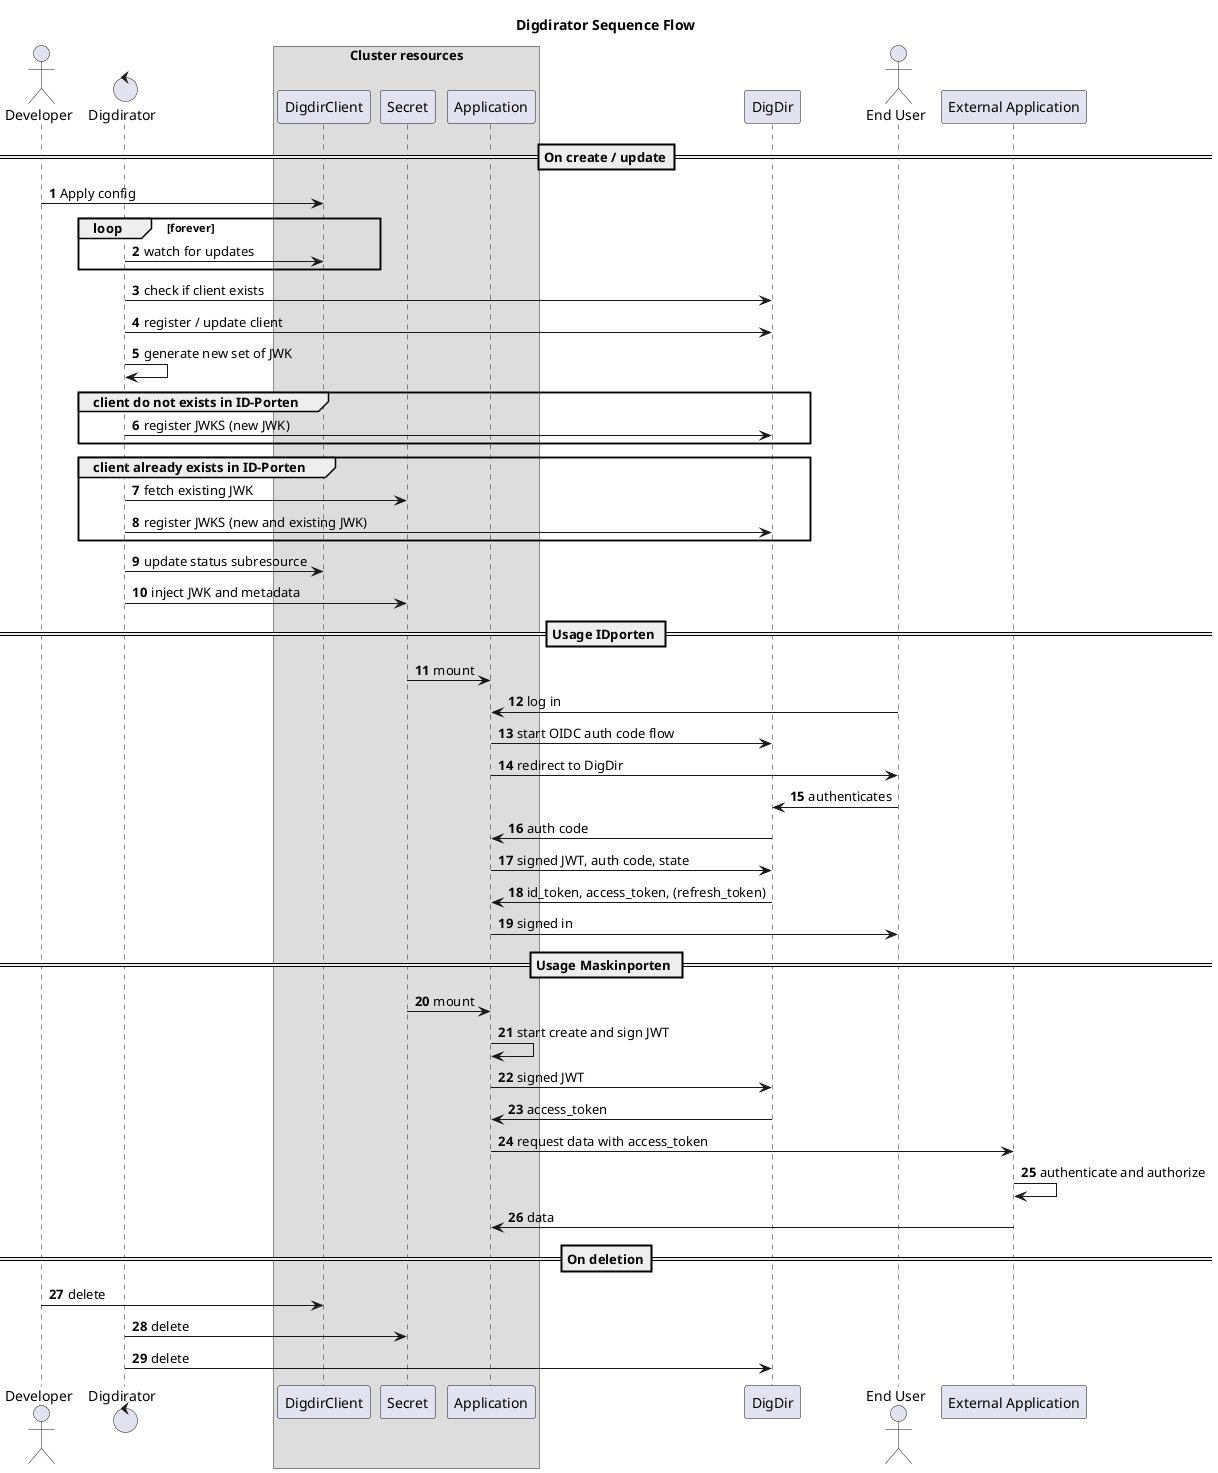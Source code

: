 @startuml component
title Digdirator Sequence Flow
skinparam maxMessageSize 300
autonumber

actor developer as "Developer"
control digdirator as "Digdirator"

box "Cluster resources"
participant DigdirClient
participant Secret
participant Application
end box

participant digdir as "DigDir"
actor enduser as "End User"
participant External as "External Application"

==On create / update==
developer -> DigdirClient: Apply config

loop forever
	digdirator -> DigdirClient: watch for updates
end

digdirator -> digdir: check if client exists
digdirator -> digdir: register / update client
digdirator -> digdirator: generate new set of JWK

group client do not exists in ID-Porten
digdirator -> digdir: register JWKS (new JWK)
end

group client already exists in ID-Porten
    digdirator -> Secret: fetch existing JWK
    digdirator -> digdir: register JWKS (new and existing JWK)
end

digdirator -> DigdirClient: update status subresource
digdirator -> Secret: inject JWK and metadata

== Usage IDporten ==

Secret -> Application: mount
enduser -> Application: log in
Application -> digdir: start OIDC auth code flow
Application -> enduser: redirect to DigDir
enduser -> digdir: authenticates
digdir -> Application: auth code
Application -> digdir: signed JWT, auth code, state
digdir -> Application: id_token, access_token, (refresh_token)
Application -> enduser: signed in

== Usage Maskinporten ==

Secret -> Application: mount
Application -> Application: start create and sign JWT
Application -> digdir: signed JWT
digdir -> Application: access_token
Application -> External: request data with access_token
External -> External: authenticate and authorize
External -> Application: data

==On deletion==
    developer -> DigdirClient: delete
    digdirator -> Secret: delete
    digdirator -> digdir: delete

@enduml
